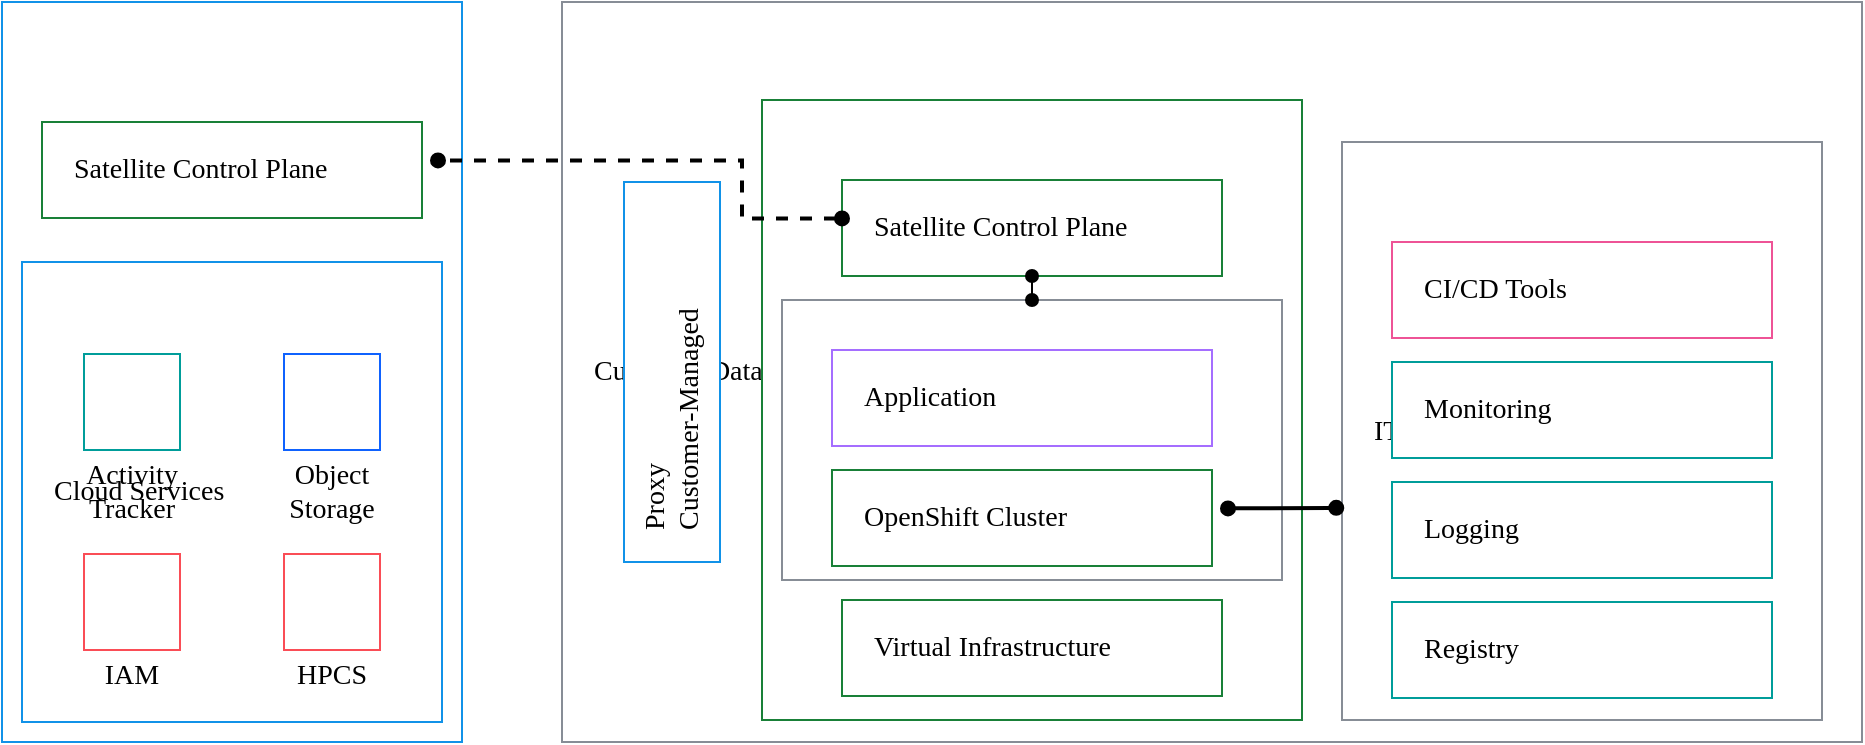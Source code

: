 <mxfile version="16.5.6" type="device"><diagram id="QxRGzZwE-XGtwRjKCrZ3" name="Page-1"><mxGraphModel dx="4211" dy="1416" grid="1" gridSize="10" guides="1" tooltips="1" connect="1" arrows="1" fold="1" page="1" pageScale="1" pageWidth="1100" pageHeight="500" math="0" shadow="0"><root><mxCell id="0"/><mxCell id="1" parent="0"/><UserObject placeholders="1" label="&lt;font style='font-size: 14px' face='IBM Plex Sans SmBld'&gt;%Primary-Label%&lt;/font&gt;&lt;BR&gt;&lt;font style='font-size: 14px' face='IBM Plex Sans Regular'&gt;%Secondary-Text%&lt;/font&gt;" Badge-Text="" Icon-Name="network--enterprise" Primary-Label="Customer Data Center" Secondary-Text="" id="Yz__DBU2YaK2mjXCcE63-1"><mxCell style="shape=mxgraph.ibm.base;ibmType=groupl;ibmLayout=expanded;strokeColor=#878d96;html=1;metaEdit=1;whiteSpace=wrap;fontFamily=IBM Plex Sans SmBld;fontSize=14;align=left;verticalAlign=middle;labelPosition=center;verticalLabelPosition=middle;spacing=0;spacingLeft=16;spacingRight=16;spacingTop=0;spacingBottom=0;container=1;collapsible=0;expand=0;recursiveResize=0;fontColor=#000000;" parent="1" vertex="1"><mxGeometry x="-1835" y="65" width="650" height="370" as="geometry"/></mxCell></UserObject><UserObject placeholders="1" label="&lt;font style='font-size: 14px' face='IBM Plex Sans SmBld'&gt;%Primary-Label%&lt;/font&gt;&lt;BR&gt;&lt;font style='font-size: 14px' face='IBM Plex Sans Regular'&gt;%Secondary-Text%&lt;/font&gt;" Badge-Text="" Icon-Name="cloud-satellite" Primary-Label="Satellite Location 1" Secondary-Text="" id="Yz__DBU2YaK2mjXCcE63-2"><mxCell style="shape=mxgraph.ibm.base;ibmType=groupp;ibmLayout=expanded;strokeColor=#198038;html=1;metaEdit=1;whiteSpace=wrap;fontFamily=IBM Plex Sans SmBld;fontSize=14;align=left;verticalAlign=middle;labelPosition=center;verticalLabelPosition=middle;spacing=0;spacingLeft=16;spacingRight=17;spacingTop=0;spacingBottom=10;fontColor=#000000;container=1;collapsible=0;expand=0;recursiveResize=0;" parent="Yz__DBU2YaK2mjXCcE63-1" vertex="1"><mxGeometry x="100" y="49" width="270" height="310" as="geometry"/></mxCell></UserObject><UserObject placeholders="1" label="&lt;font style='font-size: 14px' face='IBM Plex Sans SmBld'&gt;%Primary-Label%&lt;/font&gt;&lt;BR&gt;&lt;font style='font-size: 14px' face='IBM Plex Sans Regular'&gt;%Secondary-Text%&lt;/font&gt;" Badge-Text="" Icon-Name="cloud-satellite" Primary-Label="Satellite Control Plane" Secondary-Text="" id="Yz__DBU2YaK2mjXCcE63-4"><mxCell style="shape=mxgraph.ibm.base;ibmType=nodep;ibmLayout=expanded;strokeColor=#198038;html=1;metaEdit=1;fontFamily=IBM Plex Sans SmBld;fontSize=14;align=left;verticalAlign=middle;labelPosition=center;verticalLabelPosition=middle;spacing=0;spacingLeft=16;spacingRight=16;spacingTop=0;spacingBottom=0;fontColor=#000000;container=1;collapsible=0;expand=0;recursiveResize=0;whiteSpace=wrap;ibmMultiplicity=1;" parent="Yz__DBU2YaK2mjXCcE63-2" vertex="1"><mxGeometry x="40" y="40" width="190" height="48" as="geometry"/></mxCell></UserObject><UserObject placeholders="1" label="&lt;font style='font-size: 14px' face='IBM Plex Sans SmBld'&gt;%Primary-Label%&lt;/font&gt;&lt;BR&gt;&lt;font style='font-size: 14px' face='IBM Plex Sans Regular'&gt;%Secondary-Text%&lt;/font&gt;" Badge-Text="" Icon-Name="location" Primary-Label="Region" Secondary-Text="" id="Yz__DBU2YaK2mjXCcE63-5"><mxCell style="shape=mxgraph.ibm.base;ibmType=groupl;ibmLayout=expanded;strokeColor=#878d96;html=1;metaEdit=1;whiteSpace=wrap;fontFamily=IBM Plex Sans SmBld;fontSize=14;align=left;verticalAlign=middle;labelPosition=center;verticalLabelPosition=middle;spacing=0;spacingLeft=16;spacingRight=16;spacingTop=0;spacingBottom=0;container=1;collapsible=0;expand=0;recursiveResize=0;fontColor=#000000;ibmNoIcon=1;noLabel=1;" parent="Yz__DBU2YaK2mjXCcE63-2" vertex="1"><mxGeometry x="10" y="100" width="250" height="140" as="geometry"/></mxCell></UserObject><UserObject placeholders="1" label="&lt;font style='font-size: 14px' face='IBM Plex Sans SmBld'&gt;%Primary-Label%&lt;/font&gt;&lt;BR&gt;&lt;font style='font-size: 14px' face='IBM Plex Sans Regular'&gt;%Secondary-Text%&lt;/font&gt;" Badge-Text="" Icon-Name="application" Primary-Label="Application" Secondary-Text="" id="Yz__DBU2YaK2mjXCcE63-6"><mxCell style="shape=mxgraph.ibm.base;ibmType=nodel;ibmLayout=expanded;strokeColor=#a56eff;html=1;metaEdit=1;whiteSpace=wrap;fontFamily=IBM Plex Sans SmBld;fontSize=14;align=left;verticalAlign=middle;labelPosition=center;verticalLabelPosition=middle;spacing=0;spacingLeft=16;spacingRight=16;spacingTop=0;spacingBottom=0;fontColor=#000000;container=1;collapsible=0;expand=0;recursiveResize=0;ibmMultiplicity=1;" parent="Yz__DBU2YaK2mjXCcE63-5" vertex="1"><mxGeometry x="25" y="25" width="190" height="48" as="geometry"/></mxCell></UserObject><UserObject placeholders="1" label="&lt;font style='font-size: 14px' face='IBM Plex Sans SmBld'&gt;%Primary-Label%&lt;/font&gt;&lt;BR&gt;&lt;font style='font-size: 14px' face='IBM Plex Sans Regular'&gt;%Secondary-Text%&lt;/font&gt;" Badge-Text="" Icon-Name="logo--openshift" Primary-Label="OpenShift Cluster" Secondary-Text="" id="Yz__DBU2YaK2mjXCcE63-7"><mxCell style="shape=mxgraph.ibm.base;ibmType=nodep;ibmLayout=expanded;strokeColor=#198038;html=1;metaEdit=1;whiteSpace=wrap;fontFamily=IBM Plex Sans SmBld;fontSize=14;align=left;verticalAlign=middle;labelPosition=center;verticalLabelPosition=middle;spacing=0;spacingLeft=16;spacingRight=16;spacingTop=0;spacingBottom=0;fontColor=#000000;container=1;collapsible=0;expand=0;recursiveResize=0;ibmMultiplicity=1;" parent="Yz__DBU2YaK2mjXCcE63-5" vertex="1"><mxGeometry x="25" y="85" width="190" height="48" as="geometry"/></mxCell></UserObject><mxCell id="Yz__DBU2YaK2mjXCcE63-15" style="edgeStyle=orthogonalEdgeStyle;rounded=0;orthogonalLoop=1;jettySize=auto;html=1;exitX=0.5;exitY=1;exitDx=0;exitDy=0;exitPerimeter=0;entryX=0.5;entryY=0;entryDx=0;entryDy=0;entryPerimeter=0;startArrow=oval;startFill=1;endArrow=oval;endFill=1;" parent="Yz__DBU2YaK2mjXCcE63-2" source="Yz__DBU2YaK2mjXCcE63-4" target="Yz__DBU2YaK2mjXCcE63-5" edge="1"><mxGeometry relative="1" as="geometry"/></mxCell><UserObject placeholders="1" label="&lt;font style='font-size: 14px' face='IBM Plex Sans SmBld'&gt;%Primary-Label%&lt;/font&gt;&lt;BR&gt;&lt;font style='font-size: 14px' face='IBM Plex Sans Regular'&gt;%Secondary-Text%&lt;/font&gt;" Badge-Text="" Icon-Name="virtual-machine" Primary-Label="Virtual Infrastructure" Secondary-Text="" id="yvsOzWxVFKLaegnZJStG-1"><mxCell style="shape=mxgraph.ibm.base;ibmType=nodel;ibmLayout=expanded;strokeColor=#198038;html=1;metaEdit=1;whiteSpace=wrap;fontFamily=IBM Plex Sans SmBld;fontSize=14;align=left;verticalAlign=middle;labelPosition=center;verticalLabelPosition=middle;spacing=0;spacingLeft=16;spacingRight=16;spacingTop=0;spacingBottom=0;fontColor=#000000;container=1;collapsible=0;expand=0;recursiveResize=0;" parent="Yz__DBU2YaK2mjXCcE63-2" vertex="1"><mxGeometry x="40" y="250" width="190" height="48" as="geometry"/></mxCell></UserObject><UserObject placeholders="1" label="&lt;font style=&quot;font-size: 14px&quot; face=&quot;IBM Plex Sans SmBld&quot;&gt;%Primary-Label%&lt;/font&gt;&lt;br&gt;&lt;font style=&quot;font-size: 14px&quot; face=&quot;IBM Plex Sans Regular&quot;&gt;%Secondary-Text%&lt;/font&gt;" Badge-Text="" Icon-Name="server--proxy" Primary-Label="Proxy" Secondary-Text="Customer-Managed" id="Yz__DBU2YaK2mjXCcE63-17"><mxCell style="shape=mxgraph.ibm.base;ibmType=nodel;ibmLayout=expanded;strokeColor=#1192e8;html=1;metaEdit=1;fontFamily=IBM Plex Sans SmBld;fontSize=14;align=left;verticalAlign=middle;labelPosition=center;verticalLabelPosition=middle;spacing=0;spacingLeft=16;spacingRight=16;spacingTop=0;spacingBottom=0;fontColor=#000000;container=1;collapsible=0;expand=0;recursiveResize=0;rotation=-90;direction=east;labelBackgroundColor=none;" parent="Yz__DBU2YaK2mjXCcE63-1" vertex="1"><mxGeometry x="-40" y="161" width="190" height="48" as="geometry"/></mxCell></UserObject><UserObject placeholders="1" label="&lt;font style='font-size: 14px' face='IBM Plex Sans SmBld'&gt;%Primary-Label%&lt;/font&gt;&lt;BR&gt;&lt;font style='font-size: 14px' face='IBM Plex Sans Regular'&gt;%Secondary-Text%&lt;/font&gt;" Badge-Text="" Icon-Name="network--enterprise" Primary-Label="IT Tools Managed by Customer" Secondary-Text="" id="Iy611PSeHWC7bc1qLaFv-8"><mxCell style="shape=mxgraph.ibm.base;ibmType=groupl;ibmLayout=expanded;strokeColor=#878d96;html=1;metaEdit=1;whiteSpace=wrap;fontFamily=IBM Plex Sans SmBld;fontSize=14;align=left;verticalAlign=middle;labelPosition=center;verticalLabelPosition=middle;spacing=0;spacingLeft=16;spacingRight=16;spacingTop=0;spacingBottom=0;container=1;collapsible=0;expand=0;recursiveResize=0;fontColor=#000000;ibmNoIcon=1;noLabel=0;" parent="Yz__DBU2YaK2mjXCcE63-1" vertex="1"><mxGeometry x="390" y="70" width="240" height="289" as="geometry"/></mxCell></UserObject><UserObject placeholders="1" label="&lt;font style='font-size: 14px' face='IBM Plex Sans SmBld'&gt;%Primary-Label%&lt;/font&gt;&lt;BR&gt;&lt;font style='font-size: 14px' face='IBM Plex Sans Regular'&gt;%Secondary-Text%&lt;/font&gt;" Badge-Text="" Icon-Name="data--base" Primary-Label="CI/CD Tools" Secondary-Text="" id="Yz__DBU2YaK2mjXCcE63-23"><mxCell style="shape=mxgraph.ibm.base;ibmType=nodel;ibmLayout=expandedStack;strokeColor=#EE5396;html=1;metaEdit=1;whiteSpace=wrap;fontFamily=IBM Plex Sans SmBld;fontSize=14;align=left;verticalAlign=middle;labelPosition=center;verticalLabelPosition=middle;spacing=0;spacingLeft=16;spacingRight=16;spacingTop=0;spacingBottom=0;fontColor=#000000;container=1;collapsible=0;expand=0;recursiveResize=0;ibmNoIcon=1;childLayout=stackLayout;horizontalStack=0;stackFill=1;marginLeft=16;marginRight=8;marginTop=64;marginBottom=8;" parent="Iy611PSeHWC7bc1qLaFv-8" vertex="1"><mxGeometry x="25" y="50" width="190" height="48" as="geometry"/></mxCell></UserObject><UserObject placeholders="1" label="&lt;font style='font-size: 14px' face='IBM Plex Sans SmBld'&gt;%Primary-Label%&lt;/font&gt;&lt;BR&gt;&lt;font style='font-size: 14px' face='IBM Plex Sans Regular'&gt;%Secondary-Text%&lt;/font&gt;" Badge-Text="" Icon-Name="cloud--monitoring" Primary-Label="Monitoring" Secondary-Text="" id="Yz__DBU2YaK2mjXCcE63-24"><mxCell style="shape=mxgraph.ibm.base;ibmType=nodel;ibmLayout=expanded;strokeColor=#009d9a;html=1;metaEdit=1;whiteSpace=wrap;fontFamily=IBM Plex Sans SmBld;fontSize=14;align=left;verticalAlign=middle;labelPosition=center;verticalLabelPosition=middle;spacing=0;spacingLeft=16;spacingRight=16;spacingTop=0;spacingBottom=0;fontColor=#000000;container=1;collapsible=0;expand=0;recursiveResize=0;" parent="Iy611PSeHWC7bc1qLaFv-8" vertex="1"><mxGeometry x="25" y="110" width="190" height="48" as="geometry"/></mxCell></UserObject><UserObject placeholders="1" label="&lt;font style='font-size: 14px' face='IBM Plex Sans SmBld'&gt;%Primary-Label%&lt;/font&gt;&lt;BR&gt;&lt;font style='font-size: 14px' face='IBM Plex Sans Regular'&gt;%Secondary-Text%&lt;/font&gt;" Badge-Text="" Icon-Name="cloud--logging" Primary-Label="Logging" Secondary-Text="" id="Iy611PSeHWC7bc1qLaFv-5"><mxCell style="shape=mxgraph.ibm.base;ibmType=nodel;ibmLayout=expanded;strokeColor=#009d9a;html=1;metaEdit=1;whiteSpace=wrap;fontFamily=IBM Plex Sans SmBld;fontSize=14;align=left;verticalAlign=middle;labelPosition=center;verticalLabelPosition=middle;spacing=0;spacingLeft=16;spacingRight=16;spacingTop=0;spacingBottom=0;fontColor=#000000;container=1;collapsible=0;expand=0;recursiveResize=0;" parent="Iy611PSeHWC7bc1qLaFv-8" vertex="1"><mxGeometry x="25" y="170" width="190" height="48" as="geometry"/></mxCell></UserObject><UserObject placeholders="1" label="&lt;font style='font-size: 14px' face='IBM Plex Sans SmBld'&gt;%Primary-Label%&lt;/font&gt;&lt;BR&gt;&lt;font style='font-size: 14px' face='IBM Plex Sans Regular'&gt;%Secondary-Text%&lt;/font&gt;" Badge-Text="" Icon-Name="image-service" Primary-Label="Registry" Secondary-Text="" id="Iy611PSeHWC7bc1qLaFv-7"><mxCell style="shape=mxgraph.ibm.base;ibmType=nodel;ibmLayout=expanded;strokeColor=#009d9a;html=1;metaEdit=1;whiteSpace=wrap;fontFamily=IBM Plex Sans SmBld;fontSize=14;align=left;verticalAlign=middle;labelPosition=center;verticalLabelPosition=middle;spacing=0;spacingLeft=16;spacingRight=16;spacingTop=0;spacingBottom=0;fontColor=#000000;container=1;collapsible=0;expand=0;recursiveResize=0;" parent="Iy611PSeHWC7bc1qLaFv-8" vertex="1"><mxGeometry x="25" y="230" width="190" height="48" as="geometry"/></mxCell></UserObject><mxCell id="Yz__DBU2YaK2mjXCcE63-19" style="rounded=0;orthogonalLoop=1;jettySize=auto;html=1;exitX=-0.012;exitY=0.633;exitDx=0;exitDy=0;exitPerimeter=0;startArrow=oval;startFill=1;endArrow=oval;endFill=1;strokeWidth=2;entryX=1;entryY=0.4;entryDx=8;entryDy=0;entryPerimeter=0;" parent="Yz__DBU2YaK2mjXCcE63-1" source="Iy611PSeHWC7bc1qLaFv-8" target="Yz__DBU2YaK2mjXCcE63-7" edge="1"><mxGeometry relative="1" as="geometry"><mxPoint x="340" y="246" as="targetPoint"/></mxGeometry></mxCell><UserObject placeholders="1" label="&lt;font style='font-size: 14px' face='IBM Plex Sans SmBld'&gt;%Primary-Label%&lt;/font&gt;&lt;BR&gt;&lt;font style='font-size: 14px' face='IBM Plex Sans Regular'&gt;%Secondary-Text%&lt;/font&gt;" Badge-Text="" Icon-Name="ibm-cloud" Primary-Label="IBM Cloud" Secondary-Text="Customer Account" id="Yz__DBU2YaK2mjXCcE63-22"><mxCell style="shape=mxgraph.ibm.base;ibmType=groupp;ibmLayout=expanded;strokeColor=#1192e8;html=1;metaEdit=1;whiteSpace=wrap;fontFamily=IBM Plex Sans SmBld;fontSize=14;align=left;verticalAlign=middle;labelPosition=center;verticalLabelPosition=middle;spacing=0;spacingLeft=16;spacingRight=16;spacingTop=0;spacingBottom=0;container=1;collapsible=0;expand=0;recursiveResize=0;fontColor=#000000;" parent="1" vertex="1"><mxGeometry x="-2115" y="65" width="230" height="370" as="geometry"/></mxCell></UserObject><UserObject placeholders="1" label="&lt;font style='font-size: 14px' face='IBM Plex Sans SmBld'&gt;%Primary-Label%&lt;/font&gt;&lt;BR&gt;&lt;font style='font-size: 14px' face='IBM Plex Sans Regular'&gt;%Secondary-Text%&lt;/font&gt;" Badge-Text="" Icon-Name="cloud-satellite" Primary-Label="Satellite Control Plane" Secondary-Text="" id="Yz__DBU2YaK2mjXCcE63-25"><mxCell style="shape=mxgraph.ibm.base;ibmType=nodep;ibmLayout=expanded;strokeColor=#198038;html=1;metaEdit=1;fontFamily=IBM Plex Sans SmBld;fontSize=14;align=left;verticalAlign=middle;labelPosition=center;verticalLabelPosition=middle;spacing=0;spacingLeft=16;spacingRight=16;spacingTop=0;spacingBottom=0;fontColor=#000000;container=1;collapsible=0;expand=0;recursiveResize=0;whiteSpace=wrap;ibmMultiplicity=1;" parent="Yz__DBU2YaK2mjXCcE63-22" vertex="1"><mxGeometry x="20" y="60" width="190" height="48" as="geometry"/></mxCell></UserObject><UserObject placeholders="1" label="&lt;font style='font-size: 14px' face='IBM Plex Sans SmBld'&gt;%Primary-Label%&lt;/font&gt;&lt;BR&gt;&lt;font style='font-size: 14px' face='IBM Plex Sans Regular'&gt;%Secondary-Text%&lt;/font&gt;" Badge-Text="" Icon-Name="cloud-services" Primary-Label="Cloud Services" Secondary-Text="" id="Ez0hLb4jkL4r3Ea5sRI5-1"><mxCell style="shape=mxgraph.ibm.base;ibmType=groupl;ibmLayout=expanded;strokeColor=#1192e8;fillColor=default;html=1;metaEdit=1;whiteSpace=wrap;fontFamily=IBM Plex Sans Regular;fontSize=14;image=;align=left;verticalAlign=middle;labelPosition=center;verticalLabelPosition=middle;spacing=0;spacingLeft=16;spacingRight=16;spacingTop=0;spacingBottom=0;container=1;collapsible=0;expand=0;recursiveResize=0;fontColor=#000000;" parent="Yz__DBU2YaK2mjXCcE63-22" vertex="1"><mxGeometry x="10" y="130" width="210" height="230" as="geometry"/></mxCell></UserObject><UserObject placeholders="1" label="&lt;font style='font-size: 14px' face='IBM Plex Sans SmBld'&gt;%Primary-Label%&lt;/font&gt;&lt;BR&gt;&lt;font style='font-size: 14px' face='IBM Plex Sans Regular'&gt;%Secondary-Text%&lt;/font&gt;" Badge-Text="" Icon-Name="id-management" Primary-Label="IAM" Secondary-Text="" id="CrjZy0UbEcZolG5Gm7BA-1"><mxCell style="shape=mxgraph.ibm.base;ibmType=nodel;ibmLayout=collapsed;strokeColor=#fa4d56;fillColor=none;html=1;metaEdit=1;whiteSpace=wrap;fontFamily=IBM Plex Sans SmBld;fontSize=14;align=center;verticalAlign=top;labelPosition=center;verticalLabelPosition=bottom;spacing=0;spacingLeft=16;spacingRight=16;spacingTop=0;spacingBottom=4;fontColor=#000000;" parent="Ez0hLb4jkL4r3Ea5sRI5-1" vertex="1"><mxGeometry x="31" y="146" width="48" height="48" as="geometry"/></mxCell></UserObject><UserObject placeholders="1" label="&lt;font style='font-size: 14px' face='IBM Plex Sans SmBld'&gt;%Primary-Label%&lt;/font&gt;&lt;BR&gt;&lt;font style='font-size: 14px' face='IBM Plex Sans Regular'&gt;%Secondary-Text%&lt;/font&gt;" Badge-Text="" Icon-Name="object-storage" Primary-Label="Object Storage" Secondary-Text="" id="Iy611PSeHWC7bc1qLaFv-1"><mxCell style="shape=mxgraph.ibm.base;ibmType=nodep;ibmLayout=collapsed;strokeColor=#0f62fe;html=1;metaEdit=1;whiteSpace=wrap;fontFamily=IBM Plex Sans SmBld;fontSize=14;align=center;verticalAlign=top;labelPosition=center;verticalLabelPosition=bottom;spacing=0;spacingLeft=16;spacingRight=16;spacingTop=0;spacingBottom=4;fontColor=#000000;fillColor=none;" parent="Ez0hLb4jkL4r3Ea5sRI5-1" vertex="1"><mxGeometry x="131" y="46" width="48" height="48" as="geometry"/></mxCell></UserObject><UserObject placeholders="1" label="&lt;font style='font-size: 14px' face='IBM Plex Sans SmBld'&gt;%Primary-Label%&lt;/font&gt;&lt;BR&gt;&lt;font style='font-size: 14px' face='IBM Plex Sans Regular'&gt;%Secondary-Text%&lt;/font&gt;" Badge-Text="" Icon-Name="cloud--logging" Primary-Label="Activity Tracker" Secondary-Text="" id="Ez0hLb4jkL4r3Ea5sRI5-2"><mxCell style="shape=mxgraph.ibm.base;ibmType=nodel;ibmLayout=collapsed;strokeColor=#009d9a;html=1;metaEdit=1;whiteSpace=wrap;fontFamily=IBM Plex Sans SmBld;fontSize=14;align=center;verticalAlign=top;labelPosition=center;verticalLabelPosition=bottom;spacing=0;spacingLeft=16;spacingRight=16;spacingTop=0;spacingBottom=4;fontColor=#000000;fillColor=none;" parent="Ez0hLb4jkL4r3Ea5sRI5-1" vertex="1"><mxGeometry x="31" y="46" width="48" height="48" as="geometry"/></mxCell></UserObject><UserObject placeholders="1" label="&lt;font style='font-size: 14px' face='IBM Plex Sans SmBld'&gt;%Primary-Label%&lt;/font&gt;&lt;BR&gt;&lt;font style='font-size: 14px' face='IBM Plex Sans Regular'&gt;%Secondary-Text%&lt;/font&gt;" Badge-Text="" Icon-Name="hardware-security-module" Primary-Label="HPCS" Secondary-Text="" id="Ez0hLb4jkL4r3Ea5sRI5-3"><mxCell style="shape=mxgraph.ibm.base;ibmType=nodel;ibmLayout=collapsed;strokeColor=#fa4d56;fillColor=none;html=1;metaEdit=1;whiteSpace=wrap;fontFamily=IBM Plex Sans Regular;fontSize=14;image=;align=center;verticalAlign=top;labelPosition=center;verticalLabelPosition=bottom;spacing=0;spacingLeft=16;spacingRight=16;spacingTop=0;spacingBottom=4;fontColor=#000000;" parent="Ez0hLb4jkL4r3Ea5sRI5-1" vertex="1"><mxGeometry x="131" y="146" width="48" height="48" as="geometry"/></mxCell></UserObject><mxCell id="Iy611PSeHWC7bc1qLaFv-23" style="edgeStyle=orthogonalEdgeStyle;rounded=0;orthogonalLoop=1;jettySize=auto;html=1;exitX=0;exitY=0.4;exitDx=0;exitDy=0;exitPerimeter=0;entryX=1;entryY=0.4;entryDx=8;entryDy=0;entryPerimeter=0;strokeWidth=2;dashed=1;startArrow=oval;startFill=1;endArrow=oval;endFill=1;noJump=0;jumpStyle=none;" parent="1" source="Yz__DBU2YaK2mjXCcE63-4" target="Yz__DBU2YaK2mjXCcE63-25" edge="1"><mxGeometry relative="1" as="geometry"><Array as="points"><mxPoint x="-1745" y="173"/><mxPoint x="-1745" y="144"/></Array></mxGeometry></mxCell></root></mxGraphModel></diagram></mxfile>